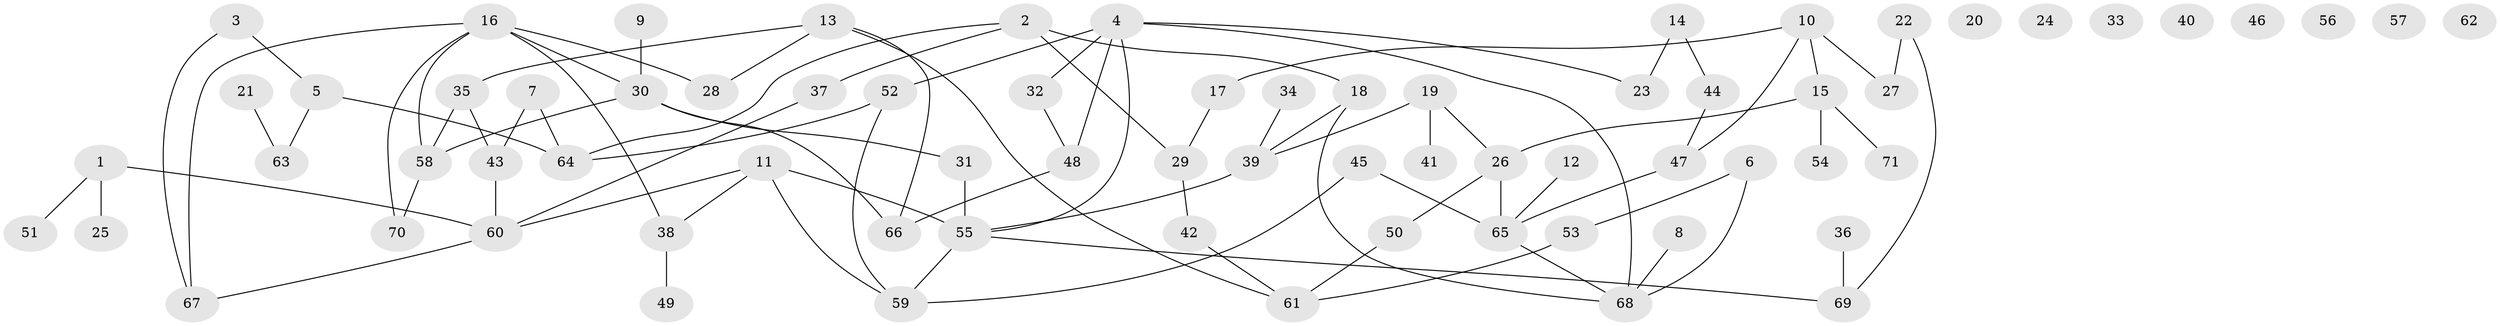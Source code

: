 // Generated by graph-tools (version 1.1) at 2025/12/03/09/25 04:12:59]
// undirected, 71 vertices, 87 edges
graph export_dot {
graph [start="1"]
  node [color=gray90,style=filled];
  1;
  2;
  3;
  4;
  5;
  6;
  7;
  8;
  9;
  10;
  11;
  12;
  13;
  14;
  15;
  16;
  17;
  18;
  19;
  20;
  21;
  22;
  23;
  24;
  25;
  26;
  27;
  28;
  29;
  30;
  31;
  32;
  33;
  34;
  35;
  36;
  37;
  38;
  39;
  40;
  41;
  42;
  43;
  44;
  45;
  46;
  47;
  48;
  49;
  50;
  51;
  52;
  53;
  54;
  55;
  56;
  57;
  58;
  59;
  60;
  61;
  62;
  63;
  64;
  65;
  66;
  67;
  68;
  69;
  70;
  71;
  1 -- 25;
  1 -- 51;
  1 -- 60;
  2 -- 18;
  2 -- 29;
  2 -- 37;
  2 -- 64;
  3 -- 5;
  3 -- 67;
  4 -- 23;
  4 -- 32;
  4 -- 48;
  4 -- 52;
  4 -- 55;
  4 -- 68;
  5 -- 63;
  5 -- 64;
  6 -- 53;
  6 -- 68;
  7 -- 43;
  7 -- 64;
  8 -- 68;
  9 -- 30;
  10 -- 15;
  10 -- 17;
  10 -- 27;
  10 -- 47;
  11 -- 38;
  11 -- 55;
  11 -- 59;
  11 -- 60;
  12 -- 65;
  13 -- 28;
  13 -- 35;
  13 -- 61;
  13 -- 66;
  14 -- 23;
  14 -- 44;
  15 -- 26;
  15 -- 54;
  15 -- 71;
  16 -- 28;
  16 -- 30;
  16 -- 38;
  16 -- 58;
  16 -- 67;
  16 -- 70;
  17 -- 29;
  18 -- 39;
  18 -- 68;
  19 -- 26;
  19 -- 39;
  19 -- 41;
  21 -- 63;
  22 -- 27;
  22 -- 69;
  26 -- 50;
  26 -- 65;
  29 -- 42;
  30 -- 31;
  30 -- 58;
  30 -- 66;
  31 -- 55;
  32 -- 48;
  34 -- 39;
  35 -- 43;
  35 -- 58;
  36 -- 69;
  37 -- 60;
  38 -- 49;
  39 -- 55;
  42 -- 61;
  43 -- 60;
  44 -- 47;
  45 -- 59;
  45 -- 65;
  47 -- 65;
  48 -- 66;
  50 -- 61;
  52 -- 59;
  52 -- 64;
  53 -- 61;
  55 -- 59;
  55 -- 69;
  58 -- 70;
  60 -- 67;
  65 -- 68;
}
